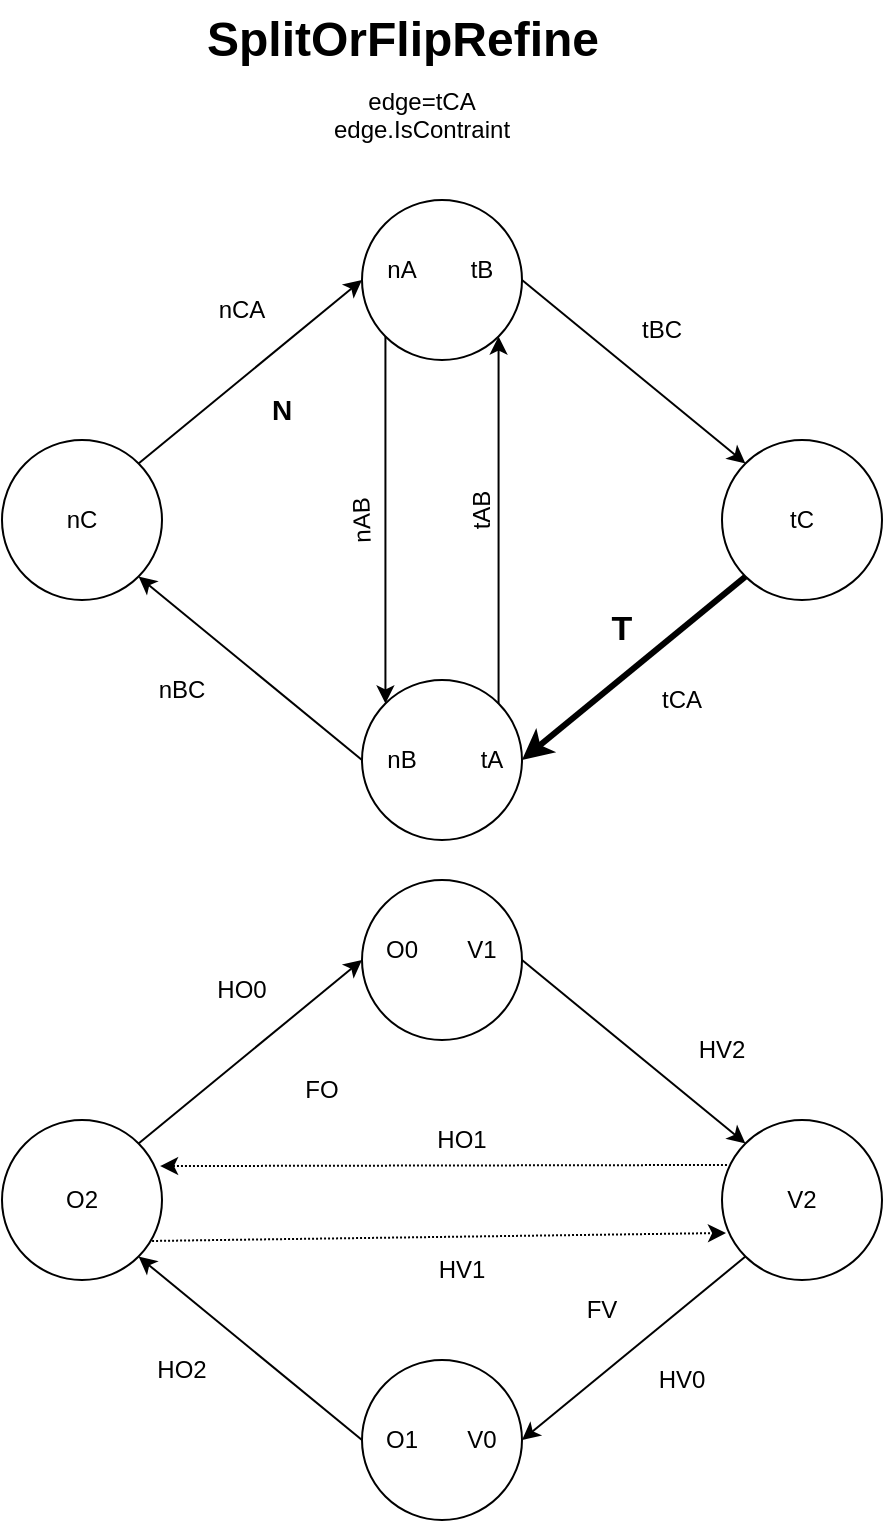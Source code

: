 <mxfile version="27.0.9">
  <diagram name="Page-1" id="_XnYWSZElOhBNOkXmPhK">
    <mxGraphModel dx="1426" dy="850" grid="1" gridSize="10" guides="1" tooltips="1" connect="1" arrows="1" fold="1" page="1" pageScale="1" pageWidth="850" pageHeight="1100" math="0" shadow="0">
      <root>
        <mxCell id="0" />
        <mxCell id="1" parent="0" />
        <mxCell id="h0d0ifMiRU4R3UAmkHMF-1" value="" style="ellipse;whiteSpace=wrap;html=1;aspect=fixed;" parent="1" vertex="1">
          <mxGeometry x="360" y="150" width="80" height="80" as="geometry" />
        </mxCell>
        <mxCell id="h0d0ifMiRU4R3UAmkHMF-2" value="" style="ellipse;whiteSpace=wrap;html=1;aspect=fixed;" parent="1" vertex="1">
          <mxGeometry x="360" y="390" width="80" height="80" as="geometry" />
        </mxCell>
        <mxCell id="h0d0ifMiRU4R3UAmkHMF-3" value="" style="ellipse;whiteSpace=wrap;html=1;aspect=fixed;" parent="1" vertex="1">
          <mxGeometry x="540" y="270" width="80" height="80" as="geometry" />
        </mxCell>
        <mxCell id="h0d0ifMiRU4R3UAmkHMF-4" value="nC" style="ellipse;whiteSpace=wrap;html=1;aspect=fixed;" parent="1" vertex="1">
          <mxGeometry x="180" y="270" width="80" height="80" as="geometry" />
        </mxCell>
        <mxCell id="h0d0ifMiRU4R3UAmkHMF-5" value="" style="endArrow=classic;html=1;rounded=0;entryX=1;entryY=1;entryDx=0;entryDy=0;exitX=1;exitY=0;exitDx=0;exitDy=0;" parent="1" source="h0d0ifMiRU4R3UAmkHMF-2" target="h0d0ifMiRU4R3UAmkHMF-1" edge="1">
          <mxGeometry width="50" height="50" relative="1" as="geometry">
            <mxPoint x="428" y="410" as="sourcePoint" />
            <mxPoint x="450" y="360" as="targetPoint" />
          </mxGeometry>
        </mxCell>
        <mxCell id="h0d0ifMiRU4R3UAmkHMF-6" value="" style="endArrow=classic;html=1;rounded=0;exitX=0;exitY=1;exitDx=0;exitDy=0;entryX=1;entryY=0.5;entryDx=0;entryDy=0;strokeWidth=3;" parent="1" source="h0d0ifMiRU4R3UAmkHMF-3" target="h0d0ifMiRU4R3UAmkHMF-2" edge="1">
          <mxGeometry width="50" height="50" relative="1" as="geometry">
            <mxPoint x="400" y="410" as="sourcePoint" />
            <mxPoint x="450" y="360" as="targetPoint" />
          </mxGeometry>
        </mxCell>
        <mxCell id="h0d0ifMiRU4R3UAmkHMF-7" value="" style="endArrow=classic;html=1;rounded=0;exitX=1;exitY=0.5;exitDx=0;exitDy=0;entryX=0;entryY=0;entryDx=0;entryDy=0;" parent="1" source="h0d0ifMiRU4R3UAmkHMF-1" target="h0d0ifMiRU4R3UAmkHMF-3" edge="1">
          <mxGeometry width="50" height="50" relative="1" as="geometry">
            <mxPoint x="400" y="410" as="sourcePoint" />
            <mxPoint x="450" y="360" as="targetPoint" />
          </mxGeometry>
        </mxCell>
        <mxCell id="h0d0ifMiRU4R3UAmkHMF-8" value="" style="endArrow=classic;html=1;rounded=0;exitX=0;exitY=1;exitDx=0;exitDy=0;entryX=0;entryY=0;entryDx=0;entryDy=0;" parent="1" source="h0d0ifMiRU4R3UAmkHMF-1" target="h0d0ifMiRU4R3UAmkHMF-2" edge="1">
          <mxGeometry width="50" height="50" relative="1" as="geometry">
            <mxPoint x="400" y="410" as="sourcePoint" />
            <mxPoint x="450" y="360" as="targetPoint" />
          </mxGeometry>
        </mxCell>
        <mxCell id="h0d0ifMiRU4R3UAmkHMF-9" value="" style="endArrow=classic;html=1;rounded=0;exitX=0;exitY=0.5;exitDx=0;exitDy=0;entryX=1;entryY=1;entryDx=0;entryDy=0;" parent="1" source="h0d0ifMiRU4R3UAmkHMF-2" target="h0d0ifMiRU4R3UAmkHMF-4" edge="1">
          <mxGeometry width="50" height="50" relative="1" as="geometry">
            <mxPoint x="400" y="410" as="sourcePoint" />
            <mxPoint x="450" y="360" as="targetPoint" />
          </mxGeometry>
        </mxCell>
        <mxCell id="h0d0ifMiRU4R3UAmkHMF-10" value="" style="endArrow=classic;html=1;rounded=0;exitX=1;exitY=0;exitDx=0;exitDy=0;entryX=0;entryY=0.5;entryDx=0;entryDy=0;" parent="1" source="h0d0ifMiRU4R3UAmkHMF-4" target="h0d0ifMiRU4R3UAmkHMF-1" edge="1">
          <mxGeometry width="50" height="50" relative="1" as="geometry">
            <mxPoint x="400" y="410" as="sourcePoint" />
            <mxPoint x="450" y="360" as="targetPoint" />
          </mxGeometry>
        </mxCell>
        <mxCell id="h0d0ifMiRU4R3UAmkHMF-11" value="tB" style="text;html=1;align=center;verticalAlign=middle;whiteSpace=wrap;rounded=0;" parent="1" vertex="1">
          <mxGeometry x="390" y="170" width="60" height="30" as="geometry" />
        </mxCell>
        <mxCell id="h0d0ifMiRU4R3UAmkHMF-12" value="t&lt;span style=&quot;background-color: transparent; color: light-dark(rgb(0, 0, 0), rgb(255, 255, 255));&quot;&gt;C&lt;/span&gt;" style="text;html=1;align=center;verticalAlign=middle;whiteSpace=wrap;rounded=0;" parent="1" vertex="1">
          <mxGeometry x="550" y="295" width="60" height="30" as="geometry" />
        </mxCell>
        <mxCell id="h0d0ifMiRU4R3UAmkHMF-14" value="nA" style="text;html=1;align=center;verticalAlign=middle;whiteSpace=wrap;rounded=0;" parent="1" vertex="1">
          <mxGeometry x="350" y="170" width="60" height="30" as="geometry" />
        </mxCell>
        <mxCell id="h0d0ifMiRU4R3UAmkHMF-15" value="nB" style="text;html=1;align=center;verticalAlign=middle;whiteSpace=wrap;rounded=0;" parent="1" vertex="1">
          <mxGeometry x="350" y="415" width="60" height="30" as="geometry" />
        </mxCell>
        <mxCell id="h0d0ifMiRU4R3UAmkHMF-16" value="tCA" style="text;html=1;align=center;verticalAlign=middle;whiteSpace=wrap;rounded=0;" parent="1" vertex="1">
          <mxGeometry x="490" y="385" width="60" height="30" as="geometry" />
        </mxCell>
        <mxCell id="h0d0ifMiRU4R3UAmkHMF-17" value="tBC" style="text;html=1;align=center;verticalAlign=middle;whiteSpace=wrap;rounded=0;" parent="1" vertex="1">
          <mxGeometry x="480" y="200" width="60" height="30" as="geometry" />
        </mxCell>
        <mxCell id="h0d0ifMiRU4R3UAmkHMF-18" value="tAB" style="text;html=1;align=center;verticalAlign=middle;whiteSpace=wrap;rounded=0;rotation=-90;" parent="1" vertex="1">
          <mxGeometry x="390" y="290" width="60" height="30" as="geometry" />
        </mxCell>
        <mxCell id="h0d0ifMiRU4R3UAmkHMF-19" value="nCA" style="text;html=1;align=center;verticalAlign=middle;whiteSpace=wrap;rounded=0;" parent="1" vertex="1">
          <mxGeometry x="270" y="190" width="60" height="30" as="geometry" />
        </mxCell>
        <mxCell id="h0d0ifMiRU4R3UAmkHMF-20" value="nBC" style="text;html=1;align=center;verticalAlign=middle;whiteSpace=wrap;rounded=0;" parent="1" vertex="1">
          <mxGeometry x="240" y="380" width="60" height="30" as="geometry" />
        </mxCell>
        <mxCell id="h0d0ifMiRU4R3UAmkHMF-21" value="nAB" style="text;html=1;align=center;verticalAlign=middle;whiteSpace=wrap;rounded=0;rotation=-92;" parent="1" vertex="1">
          <mxGeometry x="330" y="295" width="60" height="30" as="geometry" />
        </mxCell>
        <mxCell id="h0d0ifMiRU4R3UAmkHMF-26" value="N" style="text;html=1;align=center;verticalAlign=middle;whiteSpace=wrap;rounded=0;fontStyle=1;fontSize=14;" parent="1" vertex="1">
          <mxGeometry x="290" y="240" width="60" height="30" as="geometry" />
        </mxCell>
        <mxCell id="h0d0ifMiRU4R3UAmkHMF-27" value="T" style="text;html=1;align=center;verticalAlign=middle;whiteSpace=wrap;rounded=0;fontSize=17;fontStyle=1" parent="1" vertex="1">
          <mxGeometry x="460" y="350" width="60" height="30" as="geometry" />
        </mxCell>
        <mxCell id="h0d0ifMiRU4R3UAmkHMF-28" value="" style="ellipse;whiteSpace=wrap;html=1;aspect=fixed;" parent="1" vertex="1">
          <mxGeometry x="360" y="490" width="80" height="80" as="geometry" />
        </mxCell>
        <mxCell id="h0d0ifMiRU4R3UAmkHMF-29" value="" style="ellipse;whiteSpace=wrap;html=1;aspect=fixed;" parent="1" vertex="1">
          <mxGeometry x="360" y="730" width="80" height="80" as="geometry" />
        </mxCell>
        <mxCell id="h0d0ifMiRU4R3UAmkHMF-30" value="" style="ellipse;whiteSpace=wrap;html=1;aspect=fixed;" parent="1" vertex="1">
          <mxGeometry x="540" y="610" width="80" height="80" as="geometry" />
        </mxCell>
        <mxCell id="h0d0ifMiRU4R3UAmkHMF-31" value="O2" style="ellipse;whiteSpace=wrap;html=1;aspect=fixed;" parent="1" vertex="1">
          <mxGeometry x="180" y="610" width="80" height="80" as="geometry" />
        </mxCell>
        <mxCell id="h0d0ifMiRU4R3UAmkHMF-33" value="" style="endArrow=classic;html=1;rounded=0;exitX=0;exitY=1;exitDx=0;exitDy=0;entryX=1;entryY=0.5;entryDx=0;entryDy=0;" parent="1" source="h0d0ifMiRU4R3UAmkHMF-30" target="h0d0ifMiRU4R3UAmkHMF-29" edge="1">
          <mxGeometry width="50" height="50" relative="1" as="geometry">
            <mxPoint x="400" y="750" as="sourcePoint" />
            <mxPoint x="450" y="700" as="targetPoint" />
          </mxGeometry>
        </mxCell>
        <mxCell id="h0d0ifMiRU4R3UAmkHMF-34" value="" style="endArrow=classic;html=1;rounded=0;exitX=1;exitY=0.5;exitDx=0;exitDy=0;entryX=0;entryY=0;entryDx=0;entryDy=0;" parent="1" source="h0d0ifMiRU4R3UAmkHMF-28" target="h0d0ifMiRU4R3UAmkHMF-30" edge="1">
          <mxGeometry width="50" height="50" relative="1" as="geometry">
            <mxPoint x="400" y="750" as="sourcePoint" />
            <mxPoint x="450" y="700" as="targetPoint" />
          </mxGeometry>
        </mxCell>
        <mxCell id="h0d0ifMiRU4R3UAmkHMF-36" value="" style="endArrow=classic;html=1;rounded=0;exitX=0;exitY=0.5;exitDx=0;exitDy=0;entryX=1;entryY=1;entryDx=0;entryDy=0;" parent="1" source="h0d0ifMiRU4R3UAmkHMF-29" target="h0d0ifMiRU4R3UAmkHMF-31" edge="1">
          <mxGeometry width="50" height="50" relative="1" as="geometry">
            <mxPoint x="400" y="750" as="sourcePoint" />
            <mxPoint x="450" y="700" as="targetPoint" />
          </mxGeometry>
        </mxCell>
        <mxCell id="h0d0ifMiRU4R3UAmkHMF-37" value="" style="endArrow=classic;html=1;rounded=0;exitX=1;exitY=0;exitDx=0;exitDy=0;entryX=0;entryY=0.5;entryDx=0;entryDy=0;" parent="1" source="h0d0ifMiRU4R3UAmkHMF-31" target="h0d0ifMiRU4R3UAmkHMF-28" edge="1">
          <mxGeometry width="50" height="50" relative="1" as="geometry">
            <mxPoint x="400" y="750" as="sourcePoint" />
            <mxPoint x="450" y="700" as="targetPoint" />
          </mxGeometry>
        </mxCell>
        <mxCell id="h0d0ifMiRU4R3UAmkHMF-38" value="V1" style="text;html=1;align=center;verticalAlign=middle;whiteSpace=wrap;rounded=0;" parent="1" vertex="1">
          <mxGeometry x="390" y="510" width="60" height="30" as="geometry" />
        </mxCell>
        <mxCell id="h0d0ifMiRU4R3UAmkHMF-39" value="V2" style="text;html=1;align=center;verticalAlign=middle;whiteSpace=wrap;rounded=0;" parent="1" vertex="1">
          <mxGeometry x="550" y="635" width="60" height="30" as="geometry" />
        </mxCell>
        <mxCell id="h0d0ifMiRU4R3UAmkHMF-40" value="V0" style="text;html=1;align=center;verticalAlign=middle;whiteSpace=wrap;rounded=0;" parent="1" vertex="1">
          <mxGeometry x="390" y="755" width="60" height="30" as="geometry" />
        </mxCell>
        <mxCell id="h0d0ifMiRU4R3UAmkHMF-41" value="O0" style="text;html=1;align=center;verticalAlign=middle;whiteSpace=wrap;rounded=0;" parent="1" vertex="1">
          <mxGeometry x="350" y="510" width="60" height="30" as="geometry" />
        </mxCell>
        <mxCell id="h0d0ifMiRU4R3UAmkHMF-42" value="O1" style="text;html=1;align=center;verticalAlign=middle;whiteSpace=wrap;rounded=0;" parent="1" vertex="1">
          <mxGeometry x="350" y="755" width="60" height="30" as="geometry" />
        </mxCell>
        <mxCell id="h0d0ifMiRU4R3UAmkHMF-43" value="HV0" style="text;html=1;align=center;verticalAlign=middle;whiteSpace=wrap;rounded=0;" parent="1" vertex="1">
          <mxGeometry x="490" y="725" width="60" height="30" as="geometry" />
        </mxCell>
        <mxCell id="h0d0ifMiRU4R3UAmkHMF-44" value="HV&lt;span style=&quot;background-color: transparent; color: light-dark(rgb(0, 0, 0), rgb(255, 255, 255));&quot;&gt;2&lt;/span&gt;" style="text;html=1;align=center;verticalAlign=middle;whiteSpace=wrap;rounded=0;" parent="1" vertex="1">
          <mxGeometry x="510" y="560" width="60" height="30" as="geometry" />
        </mxCell>
        <mxCell id="h0d0ifMiRU4R3UAmkHMF-45" value="HV1" style="text;html=1;align=center;verticalAlign=middle;whiteSpace=wrap;rounded=0;rotation=0;" parent="1" vertex="1">
          <mxGeometry x="380" y="670" width="60" height="30" as="geometry" />
        </mxCell>
        <mxCell id="h0d0ifMiRU4R3UAmkHMF-46" value="HO0" style="text;html=1;align=center;verticalAlign=middle;whiteSpace=wrap;rounded=0;" parent="1" vertex="1">
          <mxGeometry x="270" y="530" width="60" height="30" as="geometry" />
        </mxCell>
        <mxCell id="h0d0ifMiRU4R3UAmkHMF-47" value="HO2" style="text;html=1;align=center;verticalAlign=middle;whiteSpace=wrap;rounded=0;" parent="1" vertex="1">
          <mxGeometry x="240" y="720" width="60" height="30" as="geometry" />
        </mxCell>
        <mxCell id="h0d0ifMiRU4R3UAmkHMF-48" value="HO1" style="text;html=1;align=center;verticalAlign=middle;whiteSpace=wrap;rounded=0;rotation=0;" parent="1" vertex="1">
          <mxGeometry x="380" y="605" width="60" height="30" as="geometry" />
        </mxCell>
        <mxCell id="h0d0ifMiRU4R3UAmkHMF-49" value="" style="endArrow=classic;html=1;rounded=0;exitX=0.938;exitY=0.756;exitDx=0;exitDy=0;dashed=1;dashPattern=1 1;exitPerimeter=0;entryX=0.025;entryY=0.706;entryDx=0;entryDy=0;entryPerimeter=0;" parent="1" source="h0d0ifMiRU4R3UAmkHMF-31" target="h0d0ifMiRU4R3UAmkHMF-30" edge="1">
          <mxGeometry width="50" height="50" relative="1" as="geometry">
            <mxPoint x="400" y="750" as="sourcePoint" />
            <mxPoint x="620" y="670" as="targetPoint" />
          </mxGeometry>
        </mxCell>
        <mxCell id="h0d0ifMiRU4R3UAmkHMF-50" value="" style="endArrow=classic;html=1;rounded=0;exitX=0.031;exitY=0.281;exitDx=0;exitDy=0;entryX=0.988;entryY=0.288;entryDx=0;entryDy=0;dashed=1;dashPattern=1 1;entryPerimeter=0;exitPerimeter=0;" parent="1" source="h0d0ifMiRU4R3UAmkHMF-30" target="h0d0ifMiRU4R3UAmkHMF-31" edge="1">
          <mxGeometry width="50" height="50" relative="1" as="geometry">
            <mxPoint x="290" y="670" as="sourcePoint" />
            <mxPoint x="734" y="670" as="targetPoint" />
          </mxGeometry>
        </mxCell>
        <mxCell id="h0d0ifMiRU4R3UAmkHMF-51" value="FO" style="text;html=1;align=center;verticalAlign=middle;whiteSpace=wrap;rounded=0;" parent="1" vertex="1">
          <mxGeometry x="310" y="580" width="60" height="30" as="geometry" />
        </mxCell>
        <mxCell id="h0d0ifMiRU4R3UAmkHMF-52" value="FV" style="text;html=1;align=center;verticalAlign=middle;whiteSpace=wrap;rounded=0;" parent="1" vertex="1">
          <mxGeometry x="450" y="690" width="60" height="30" as="geometry" />
        </mxCell>
        <mxCell id="Y1o9g0qbXKMzKIJoyQlL-1" value="SplitOrFlipRefine" style="text;strokeColor=none;fillColor=none;html=1;fontSize=24;fontStyle=1;verticalAlign=middle;align=center;" vertex="1" parent="1">
          <mxGeometry x="220" y="50" width="320" height="40" as="geometry" />
        </mxCell>
        <mxCell id="Y1o9g0qbXKMzKIJoyQlL-2" value="edge=tCA&lt;br&gt;edge.IsContraint&lt;br&gt;&lt;div&gt;&lt;br&gt;&lt;/div&gt;" style="text;html=1;align=center;verticalAlign=middle;whiteSpace=wrap;rounded=0;" vertex="1" parent="1">
          <mxGeometry x="300" y="100" width="180" height="30" as="geometry" />
        </mxCell>
        <mxCell id="Y1o9g0qbXKMzKIJoyQlL-3" value="tA" style="text;html=1;align=center;verticalAlign=middle;whiteSpace=wrap;rounded=0;" vertex="1" parent="1">
          <mxGeometry x="395" y="415" width="60" height="30" as="geometry" />
        </mxCell>
      </root>
    </mxGraphModel>
  </diagram>
</mxfile>
